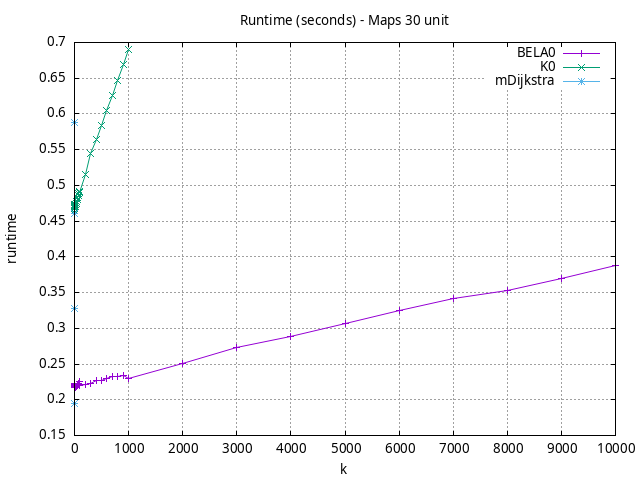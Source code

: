 #!/usr/bin/gnuplot
# -*- coding: utf-8 -*-
#
# results/maps/unit/30/random512-30.brute-force.unit.runtime.gnuplot
#
# Started on 04/03/2024 23:09:24
# Author: Carlos Linares López
set grid
set xlabel "k"
set ylabel "runtime"

set title "Runtime (seconds) - Maps 30 unit"

set terminal png enhanced font "Ariel,10"
set output 'random512-30.brute-force.unit.runtime.png'

plot "-" title "BELA0"      with linesp, "-" title "K0"      with linesp, "-" title "mDijkstra"      with linesp

	1 0.21746947999999997
	2 0.21732170999999997
	3 0.21719399
	4 0.21822868000000004
	5 0.21809612
	6 0.21869645
	7 0.21938176999999995
	8 0.22135589999999997
	9 0.22225748
	10 0.21775358
	20 0.21806441
	30 0.21824825000000003
	40 0.21904394000000005
	50 0.22038308
	60 0.22129198
	70 0.22197855
	80 0.22317213
	90 0.22540020999999996
	100 0.22014404000000007
	200 0.22102376999999998
	300 0.223407
	400 0.22663312999999996
	500 0.22723849999999998
	600 0.22953192000000006
	700 0.23245107
	800 0.23213251000000004
	900 0.23343528000000002
	1000 0.23006984
	2000 0.25012381
	3000 0.27274716
	4000 0.28916328999999996
	5000 0.30615739000000003
	6000 0.32517575
	7000 0.34181981
	8000 0.35314028000000003
	9000 0.37035243
	10000 0.38834362999999994
end
	1 0.4671820099999999
	2 0.46458508000000004
	3 0.46702558000000005
	4 0.4685495599999999
	5 0.46944581999999996
	6 0.47090307000000003
	7 0.47197577
	8 0.4721008200000001
	9 0.47356617
	10 0.47078308999999996
	20 0.47266446
	30 0.47522043999999997
	40 0.47752665000000005
	50 0.48074757000000007
	60 0.48302707999999994
	70 0.4855854200000001
	80 0.48815023999999996
	90 0.49084367
	100 0.49052397999999997
	200 0.5155959800000001
	300 0.5445979200000001
	400 0.56369909
	500 0.58406285
	600 0.6049656200000001
	700 0.6255456000000001
	800 0.6469218600000001
	900 0.66852621
	1000 0.69032335
end
	1 0.1950899
	2 0.32812942
	3 0.46123662000000004
	4 0.5874936000000001
end
